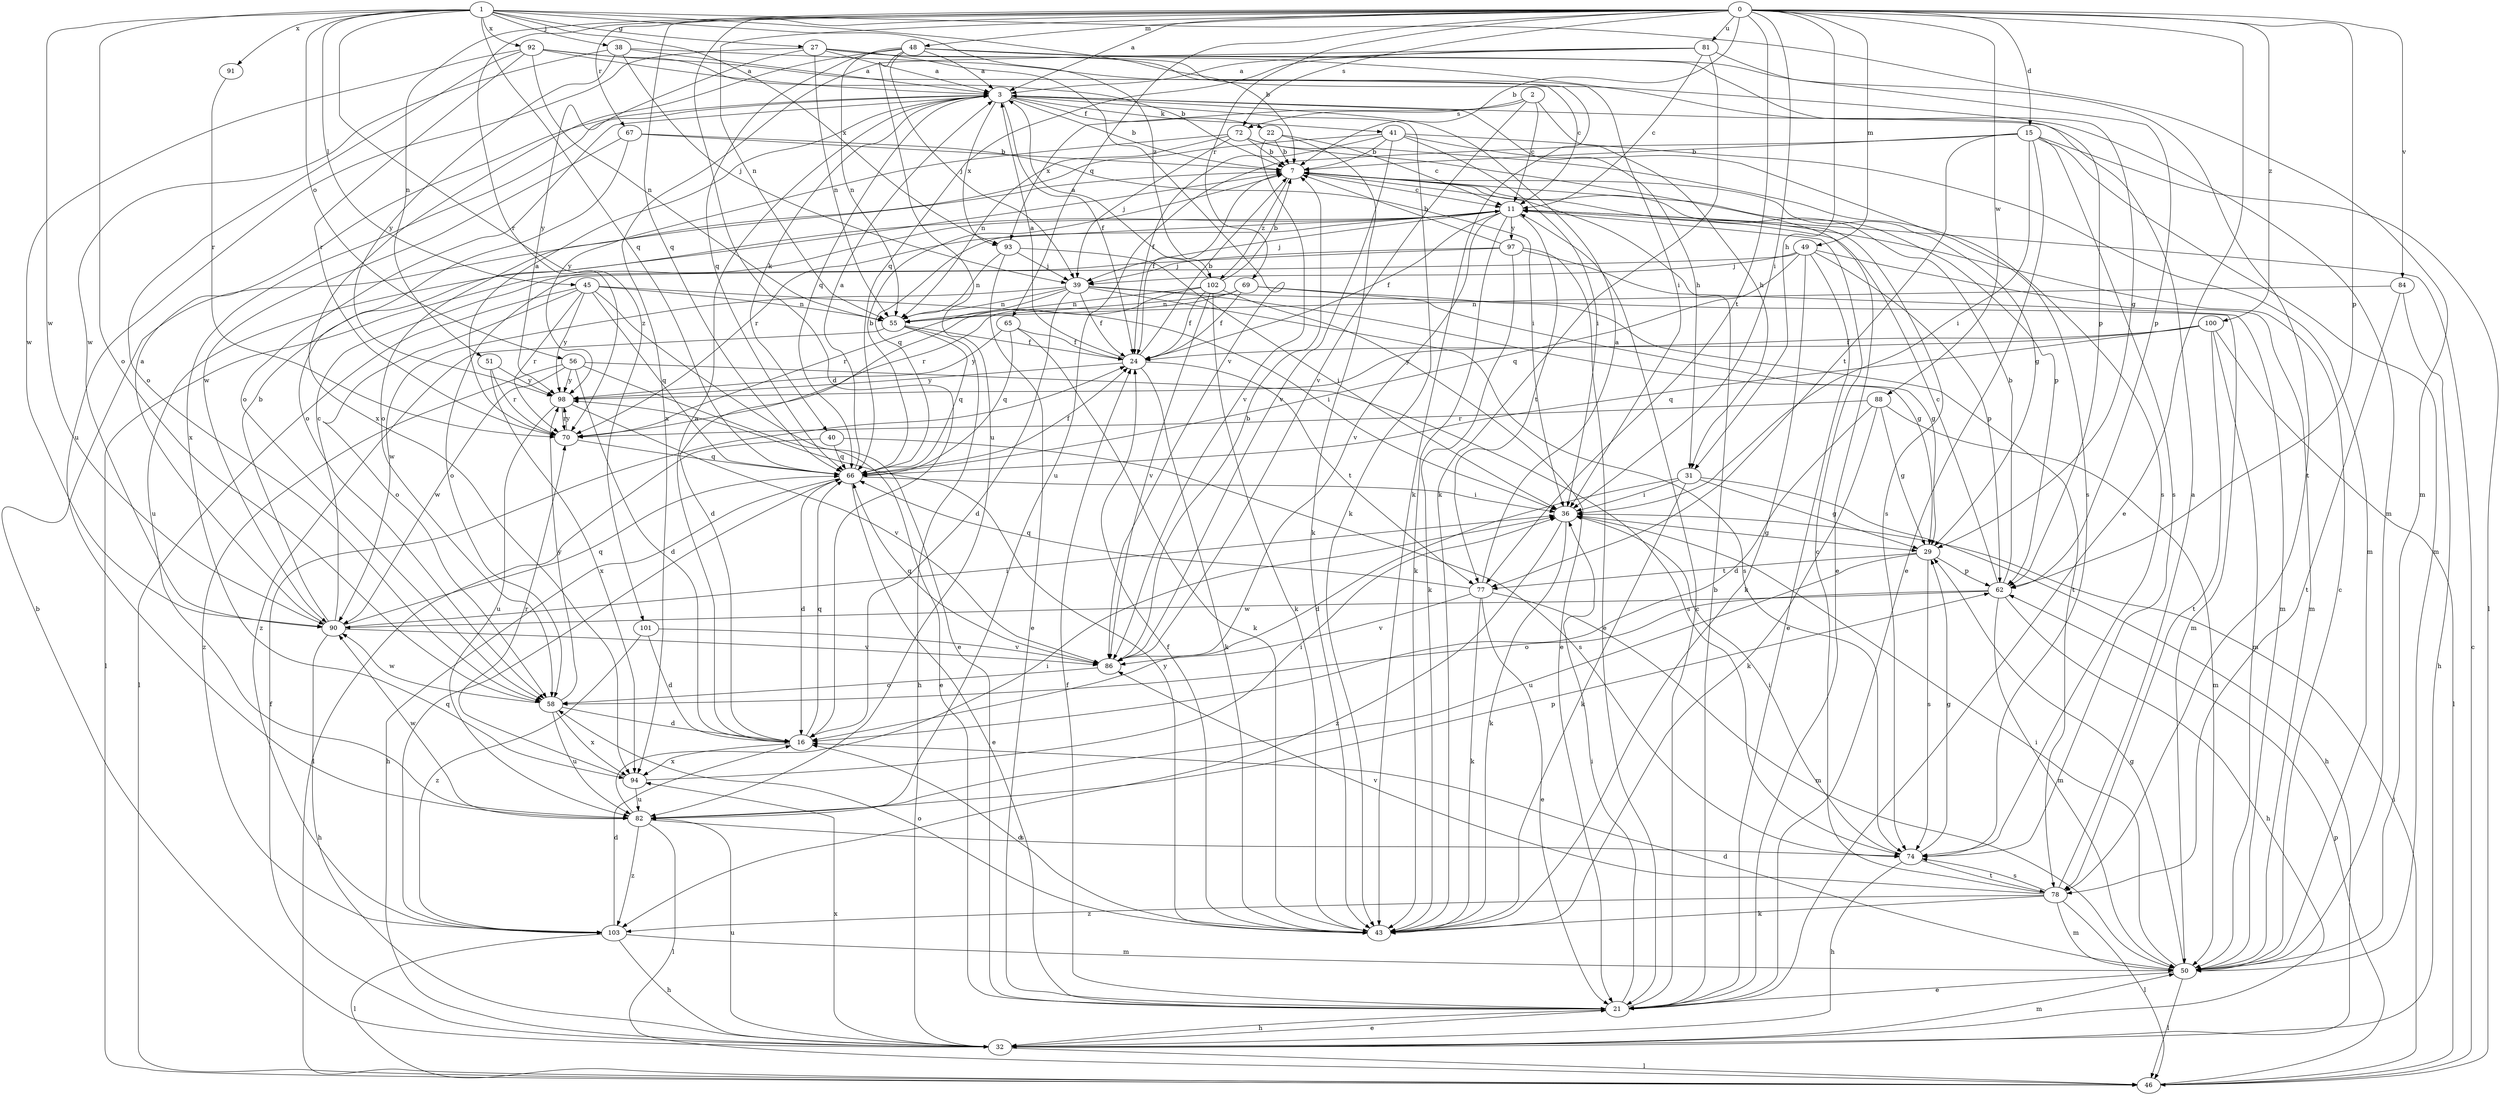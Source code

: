 strict digraph  {
0;
1;
2;
3;
7;
11;
15;
16;
21;
22;
24;
27;
29;
31;
32;
36;
38;
39;
40;
41;
43;
45;
46;
48;
49;
50;
51;
55;
56;
58;
62;
65;
66;
67;
69;
70;
72;
74;
77;
78;
81;
82;
84;
86;
88;
90;
91;
92;
93;
94;
97;
98;
100;
101;
102;
103;
0 -> 3  [label=a];
0 -> 7  [label=b];
0 -> 15  [label=d];
0 -> 16  [label=d];
0 -> 21  [label=e];
0 -> 31  [label=h];
0 -> 36  [label=i];
0 -> 48  [label=m];
0 -> 49  [label=m];
0 -> 51  [label=n];
0 -> 55  [label=n];
0 -> 62  [label=p];
0 -> 65  [label=q];
0 -> 66  [label=q];
0 -> 67  [label=r];
0 -> 69  [label=r];
0 -> 70  [label=r];
0 -> 72  [label=s];
0 -> 77  [label=t];
0 -> 81  [label=u];
0 -> 84  [label=v];
0 -> 88  [label=w];
0 -> 100  [label=z];
1 -> 7  [label=b];
1 -> 27  [label=g];
1 -> 38  [label=j];
1 -> 45  [label=l];
1 -> 50  [label=m];
1 -> 56  [label=o];
1 -> 58  [label=o];
1 -> 66  [label=q];
1 -> 90  [label=w];
1 -> 91  [label=x];
1 -> 92  [label=x];
1 -> 93  [label=x];
1 -> 101  [label=z];
1 -> 102  [label=z];
2 -> 11  [label=c];
2 -> 31  [label=h];
2 -> 72  [label=s];
2 -> 86  [label=v];
2 -> 93  [label=x];
3 -> 7  [label=b];
3 -> 22  [label=f];
3 -> 24  [label=f];
3 -> 31  [label=h];
3 -> 40  [label=k];
3 -> 41  [label=k];
3 -> 43  [label=k];
3 -> 58  [label=o];
3 -> 66  [label=q];
3 -> 93  [label=x];
3 -> 94  [label=x];
7 -> 11  [label=c];
7 -> 24  [label=f];
7 -> 29  [label=g];
7 -> 62  [label=p];
7 -> 74  [label=s];
7 -> 102  [label=z];
11 -> 24  [label=f];
11 -> 39  [label=j];
11 -> 43  [label=k];
11 -> 66  [label=q];
11 -> 70  [label=r];
11 -> 77  [label=t];
11 -> 82  [label=u];
11 -> 86  [label=v];
11 -> 97  [label=y];
15 -> 7  [label=b];
15 -> 21  [label=e];
15 -> 36  [label=i];
15 -> 46  [label=l];
15 -> 50  [label=m];
15 -> 74  [label=s];
15 -> 77  [label=t];
15 -> 82  [label=u];
16 -> 3  [label=a];
16 -> 66  [label=q];
16 -> 94  [label=x];
21 -> 7  [label=b];
21 -> 11  [label=c];
21 -> 24  [label=f];
21 -> 32  [label=h];
21 -> 36  [label=i];
22 -> 7  [label=b];
22 -> 11  [label=c];
22 -> 43  [label=k];
22 -> 86  [label=v];
24 -> 3  [label=a];
24 -> 7  [label=b];
24 -> 43  [label=k];
24 -> 77  [label=t];
24 -> 98  [label=y];
27 -> 3  [label=a];
27 -> 36  [label=i];
27 -> 50  [label=m];
27 -> 55  [label=n];
27 -> 82  [label=u];
27 -> 86  [label=v];
27 -> 98  [label=y];
29 -> 62  [label=p];
29 -> 74  [label=s];
29 -> 77  [label=t];
29 -> 82  [label=u];
31 -> 16  [label=d];
31 -> 29  [label=g];
31 -> 32  [label=h];
31 -> 36  [label=i];
31 -> 43  [label=k];
32 -> 7  [label=b];
32 -> 21  [label=e];
32 -> 24  [label=f];
32 -> 46  [label=l];
32 -> 50  [label=m];
32 -> 82  [label=u];
32 -> 94  [label=x];
36 -> 29  [label=g];
36 -> 43  [label=k];
36 -> 103  [label=z];
38 -> 3  [label=a];
38 -> 39  [label=j];
38 -> 43  [label=k];
38 -> 90  [label=w];
38 -> 98  [label=y];
39 -> 16  [label=d];
39 -> 24  [label=f];
39 -> 29  [label=g];
39 -> 50  [label=m];
39 -> 55  [label=n];
39 -> 70  [label=r];
39 -> 74  [label=s];
39 -> 90  [label=w];
40 -> 46  [label=l];
40 -> 66  [label=q];
40 -> 74  [label=s];
41 -> 7  [label=b];
41 -> 24  [label=f];
41 -> 36  [label=i];
41 -> 50  [label=m];
41 -> 58  [label=o];
41 -> 74  [label=s];
41 -> 86  [label=v];
43 -> 16  [label=d];
43 -> 24  [label=f];
43 -> 58  [label=o];
43 -> 98  [label=y];
45 -> 21  [label=e];
45 -> 36  [label=i];
45 -> 46  [label=l];
45 -> 55  [label=n];
45 -> 58  [label=o];
45 -> 66  [label=q];
45 -> 70  [label=r];
45 -> 98  [label=y];
46 -> 11  [label=c];
46 -> 36  [label=i];
46 -> 62  [label=p];
48 -> 3  [label=a];
48 -> 29  [label=g];
48 -> 39  [label=j];
48 -> 55  [label=n];
48 -> 62  [label=p];
48 -> 66  [label=q];
48 -> 78  [label=t];
48 -> 82  [label=u];
48 -> 94  [label=x];
49 -> 21  [label=e];
49 -> 39  [label=j];
49 -> 43  [label=k];
49 -> 50  [label=m];
49 -> 58  [label=o];
49 -> 62  [label=p];
49 -> 66  [label=q];
50 -> 11  [label=c];
50 -> 16  [label=d];
50 -> 21  [label=e];
50 -> 29  [label=g];
50 -> 36  [label=i];
50 -> 46  [label=l];
51 -> 70  [label=r];
51 -> 94  [label=x];
51 -> 98  [label=y];
55 -> 24  [label=f];
55 -> 32  [label=h];
55 -> 66  [label=q];
55 -> 103  [label=z];
56 -> 16  [label=d];
56 -> 21  [label=e];
56 -> 74  [label=s];
56 -> 90  [label=w];
56 -> 98  [label=y];
56 -> 103  [label=z];
58 -> 16  [label=d];
58 -> 82  [label=u];
58 -> 90  [label=w];
58 -> 94  [label=x];
58 -> 98  [label=y];
62 -> 7  [label=b];
62 -> 11  [label=c];
62 -> 32  [label=h];
62 -> 50  [label=m];
62 -> 58  [label=o];
62 -> 90  [label=w];
65 -> 24  [label=f];
65 -> 43  [label=k];
65 -> 66  [label=q];
65 -> 98  [label=y];
66 -> 3  [label=a];
66 -> 7  [label=b];
66 -> 16  [label=d];
66 -> 21  [label=e];
66 -> 24  [label=f];
66 -> 32  [label=h];
66 -> 36  [label=i];
67 -> 7  [label=b];
67 -> 36  [label=i];
67 -> 58  [label=o];
67 -> 90  [label=w];
69 -> 24  [label=f];
69 -> 29  [label=g];
69 -> 55  [label=n];
69 -> 70  [label=r];
69 -> 78  [label=t];
70 -> 3  [label=a];
70 -> 66  [label=q];
70 -> 98  [label=y];
72 -> 7  [label=b];
72 -> 21  [label=e];
72 -> 39  [label=j];
72 -> 55  [label=n];
72 -> 74  [label=s];
72 -> 98  [label=y];
74 -> 29  [label=g];
74 -> 32  [label=h];
74 -> 36  [label=i];
74 -> 78  [label=t];
77 -> 3  [label=a];
77 -> 21  [label=e];
77 -> 43  [label=k];
77 -> 50  [label=m];
77 -> 66  [label=q];
77 -> 86  [label=v];
78 -> 3  [label=a];
78 -> 11  [label=c];
78 -> 43  [label=k];
78 -> 46  [label=l];
78 -> 50  [label=m];
78 -> 74  [label=s];
78 -> 86  [label=v];
78 -> 103  [label=z];
81 -> 3  [label=a];
81 -> 11  [label=c];
81 -> 43  [label=k];
81 -> 62  [label=p];
81 -> 66  [label=q];
81 -> 94  [label=x];
82 -> 36  [label=i];
82 -> 46  [label=l];
82 -> 62  [label=p];
82 -> 74  [label=s];
82 -> 90  [label=w];
82 -> 103  [label=z];
84 -> 32  [label=h];
84 -> 55  [label=n];
84 -> 78  [label=t];
86 -> 7  [label=b];
86 -> 58  [label=o];
86 -> 66  [label=q];
88 -> 16  [label=d];
88 -> 29  [label=g];
88 -> 43  [label=k];
88 -> 50  [label=m];
88 -> 70  [label=r];
90 -> 3  [label=a];
90 -> 7  [label=b];
90 -> 11  [label=c];
90 -> 32  [label=h];
90 -> 36  [label=i];
90 -> 66  [label=q];
90 -> 86  [label=v];
91 -> 70  [label=r];
92 -> 3  [label=a];
92 -> 7  [label=b];
92 -> 11  [label=c];
92 -> 55  [label=n];
92 -> 58  [label=o];
92 -> 70  [label=r];
92 -> 90  [label=w];
93 -> 21  [label=e];
93 -> 36  [label=i];
93 -> 39  [label=j];
93 -> 55  [label=n];
94 -> 36  [label=i];
94 -> 70  [label=r];
94 -> 82  [label=u];
97 -> 7  [label=b];
97 -> 21  [label=e];
97 -> 39  [label=j];
97 -> 43  [label=k];
97 -> 46  [label=l];
97 -> 50  [label=m];
98 -> 70  [label=r];
98 -> 82  [label=u];
98 -> 86  [label=v];
100 -> 24  [label=f];
100 -> 46  [label=l];
100 -> 50  [label=m];
100 -> 66  [label=q];
100 -> 78  [label=t];
100 -> 98  [label=y];
101 -> 16  [label=d];
101 -> 86  [label=v];
101 -> 103  [label=z];
102 -> 3  [label=a];
102 -> 7  [label=b];
102 -> 16  [label=d];
102 -> 21  [label=e];
102 -> 24  [label=f];
102 -> 43  [label=k];
102 -> 55  [label=n];
102 -> 86  [label=v];
103 -> 16  [label=d];
103 -> 32  [label=h];
103 -> 46  [label=l];
103 -> 50  [label=m];
103 -> 66  [label=q];
}
